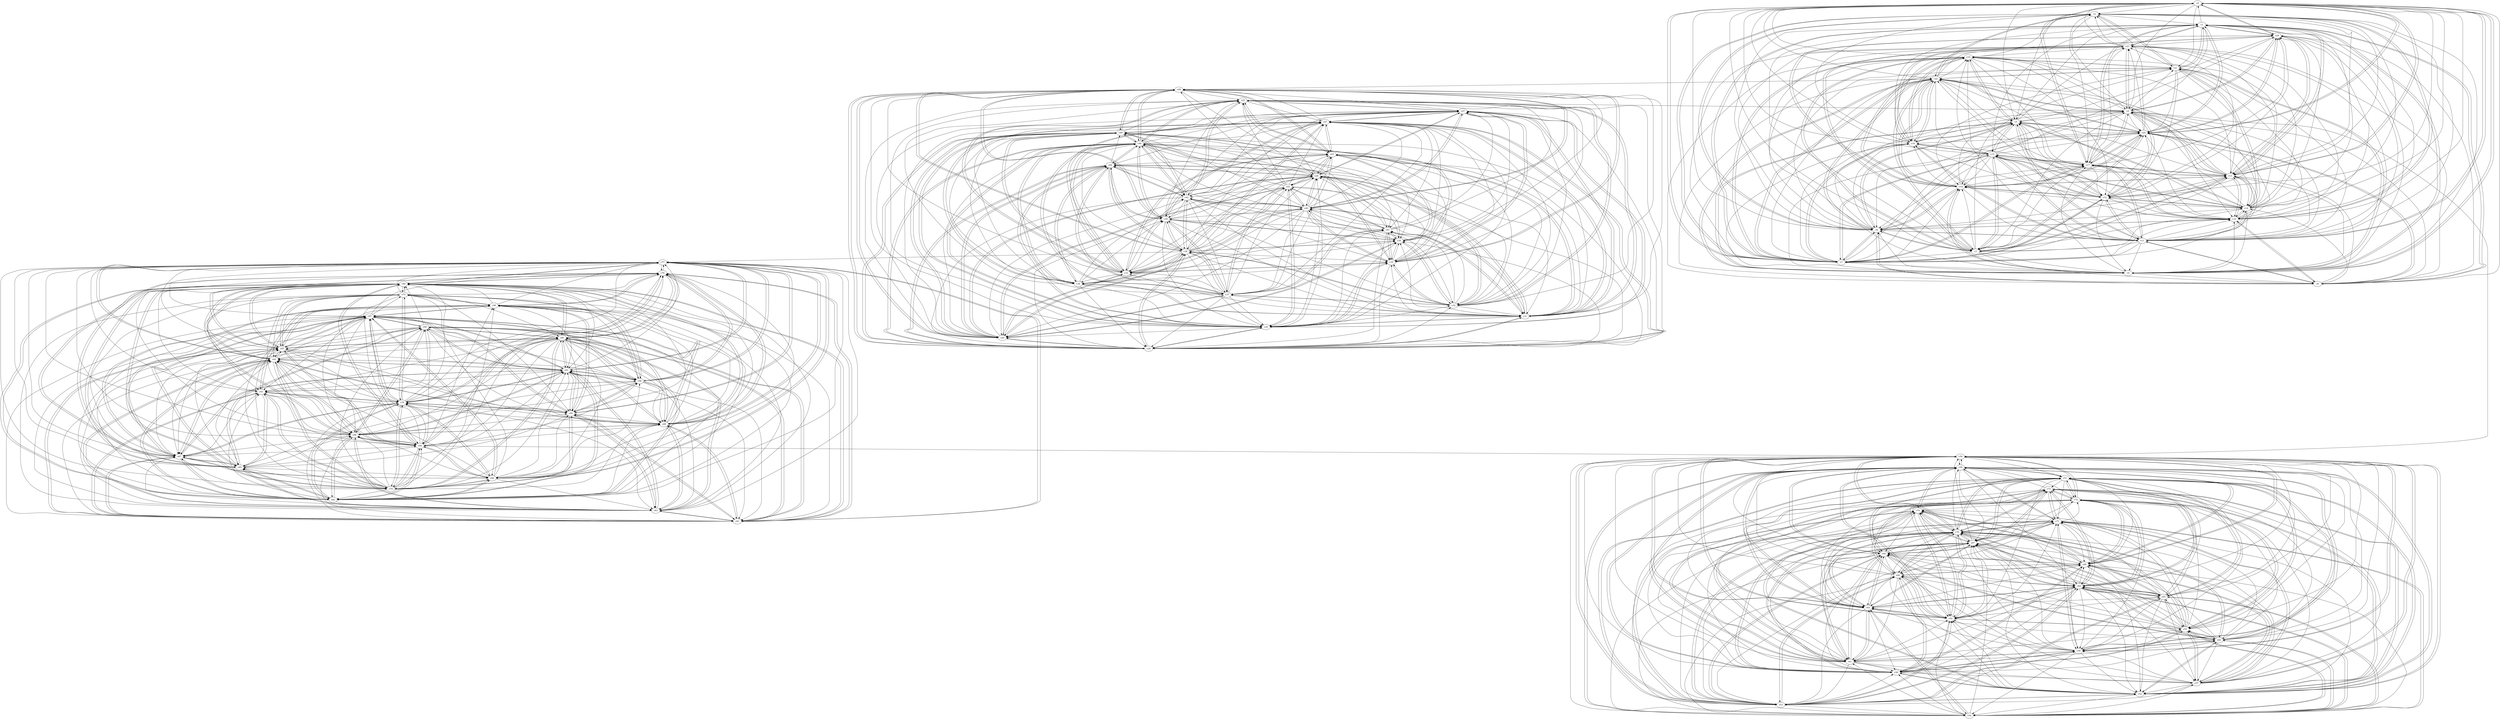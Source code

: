 digraph test143 {
    v0 [name="v0", player=0, priority=37];
    v1 [name="v1", player=1, priority=48];
    v2 [name="v2", player=0, priority=10];
    v3 [name="v3", player=0, priority=27];
    v4 [name="v4", player=0, priority=35];
    v5 [name="v5", player=1, priority=13];
    v6 [name="v6", player=1, priority=1];
    v7 [name="v7", player=0, priority=23];
    v8 [name="v8", player=0, priority=2];
    v9 [name="v9", player=0, priority=41];
    v10 [name="v10", player=0, priority=3];
    v11 [name="v11", player=0, priority=13];
    v12 [name="v12", player=0, priority=9];
    v13 [name="v13", player=1, priority=40];
    v14 [name="v14", player=0, priority=3];
    v15 [name="v15", player=0, priority=12];
    v16 [name="v16", player=0, priority=7];
    v17 [name="v17", player=0, priority=10];
    v18 [name="v18", player=1, priority=7];
    v19 [name="v19", player=1, priority=18];
    v20 [name="v20", player=1, priority=47];
    v21 [name="v21", player=1, priority=37];
    v22 [name="v22", player=1, priority=40];
    v23 [name="v23", player=1, priority=37];
    v24 [name="v24", player=1, priority=23];
    v25 [name="v25", player=1, priority=28];
    v26 [name="v26", player=1, priority=11];
    v27 [name="v27", player=1, priority=18];
    v28 [name="v28", player=1, priority=3];
    v29 [name="v29", player=0, priority=50];
    v30 [name="v30", player=1, priority=30];
    v31 [name="v31", player=0, priority=46];
    v32 [name="v32", player=1, priority=32];
    v33 [name="v33", player=0, priority=22];
    v34 [name="v34", player=0, priority=23];
    v35 [name="v35", player=0, priority=27];
    v36 [name="v36", player=0, priority=25];
    v37 [name="v37", player=1, priority=9];
    v38 [name="v38", player=1, priority=4];
    v39 [name="v39", player=1, priority=4];
    v40 [name="v40", player=1, priority=17];
    v41 [name="v41", player=0, priority=12];
    v42 [name="v42", player=1, priority=1];
    v43 [name="v43", player=0, priority=31];
    v44 [name="v44", player=1, priority=45];
    v45 [name="v45", player=1, priority=32];
    v46 [name="v46", player=1, priority=25];
    v47 [name="v47", player=1, priority=29];
    v48 [name="v48", player=0, priority=11];
    v49 [name="v49", player=1, priority=26];
    v50 [name="v50", player=1, priority=50];
    v51 [name="v51", player=1, priority=13];
    v52 [name="v52", player=1, priority=39];
    v53 [name="v53", player=0, priority=5];
    v54 [name="v54", player=1, priority=8];
    v55 [name="v55", player=1, priority=45];
    v56 [name="v56", player=1, priority=19];
    v57 [name="v57", player=1, priority=15];
    v58 [name="v58", player=1, priority=0];
    v59 [name="v59", player=1, priority=0];
    v60 [name="v60", player=0, priority=21];
    v61 [name="v61", player=1, priority=46];
    v62 [name="v62", player=1, priority=33];
    v63 [name="v63", player=0, priority=23];
    v64 [name="v64", player=0, priority=41];
    v65 [name="v65", player=1, priority=50];
    v66 [name="v66", player=0, priority=50];
    v67 [name="v67", player=0, priority=23];
    v68 [name="v68", player=1, priority=46];
    v69 [name="v69", player=1, priority=26];
    v70 [name="v70", player=1, priority=47];
    v71 [name="v71", player=0, priority=32];
    v72 [name="v72", player=1, priority=41];
    v73 [name="v73", player=1, priority=39];
    v74 [name="v74", player=0, priority=10];
    v75 [name="v75", player=0, priority=3];
    v76 [name="v76", player=1, priority=37];
    v77 [name="v77", player=0, priority=25];
    v78 [name="v78", player=1, priority=24];
    v79 [name="v79", player=1, priority=45];
    v80 [name="v80", player=1, priority=2];
    v81 [name="v81", player=0, priority=37];
    v82 [name="v82", player=1, priority=42];
    v83 [name="v83", player=0, priority=26];
    v84 [name="v84", player=0, priority=3];
    v85 [name="v85", player=1, priority=33];
    v86 [name="v86", player=1, priority=23];
    v87 [name="v87", player=1, priority=8];
    v88 [name="v88", player=1, priority=22];
    v89 [name="v89", player=0, priority=27];
    v90 [name="v90", player=0, priority=40];
    v91 [name="v91", player=0, priority=22];
    v92 [name="v92", player=1, priority=35];
    v93 [name="v93", player=1, priority=16];
    v94 [name="v94", player=0, priority=6];
    v95 [name="v95", player=0, priority=18];
    v96 [name="v96", player=1, priority=9];
    v97 [name="v97", player=1, priority=8];
    v98 [name="v98", player=1, priority=3];
    v99 [name="v99", player=1, priority=38];
    v97 -> v81;
    v70 -> v64;
    v89 -> v77;
    v48 -> v45;
    v0 -> v5;
    v19 -> v18;
    v11 -> v14;
    v63 -> v61;
    v33 -> v38;
    v52 -> v51;
    v3 -> v15;
    v14 -> v24;
    v93 -> v88;
    v85 -> v84;
    v36 -> v48;
    v7 -> v21;
    v77 -> v85;
    v80 -> v90;
    v22 -> v5;
    v14 -> v1;
    v74 -> v52;
    v25 -> v47;
    v45 -> v25;
    v51 -> v68;
    v96 -> v76;
    v47 -> v34;
    v18 -> v7;
    v99 -> v81;
    v70 -> v54;
    v48 -> v35;
    v40 -> v31;
    v77 -> v98;
    v10 -> v8;
    v62 -> v55;
    v73 -> v64;
    v44 -> v37;
    v43 -> v41;
    v22 -> v18;
    v95 -> v88;
    v74 -> v65;
    v66 -> v61;
    v36 -> v38;
    v55 -> v51;
    v96 -> v89;
    v99 -> v94;
    v50 -> v58;
    v69 -> v71;
    v61 -> v67;
    v40 -> v44;
    v39 -> v48;
    v10 -> v21;
    v91 -> v95;
    v54 -> v64;
    v84 -> v92;
    v87 -> v97;
    v28 -> v47;
    v88 -> v98;
    v48 -> v25;
    v50 -> v71;
    v80 -> v93;
    v22 -> v8;
    v35 -> v27;
    v95 -> v78;
    v65 -> v55;
    v17 -> v15;
    v36 -> v28;
    v58 -> v52;
    v29 -> v25;
    v42 -> v44;
    v69 -> v61;
    v61 -> v57;
    v39 -> v38;
    v31 -> v34;
    v2 -> v7;
    v83 -> v81;
    v13 -> v22;
    v32 -> v35;
    v64 -> v67;
    v84 -> v82;
    v35 -> v40;
    v76 -> v77;
    v9 -> v24;
    v79 -> v88;
    v30 -> v46;
    v50 -> v61;
    v90 -> v97;
    v82 -> v93;
    v31 -> v47;
    v75 -> v90;
    v1 -> v24;
    v17 -> v5;
    v9 -> v1;
    v68 -> v50;
    v47 -> v27;
    v69 -> v51;
    v32 -> v25;
    v72 -> v61;
    v64 -> v57;
    v16 -> v17;
    v56 -> v53;
    v35 -> v30;
    v87 -> v77;
    v5 -> v7;
    v46 -> v45;
    v38 -> v41;
    v27 -> v31;
    v79 -> v78;
    v98 -> v91;
    v50 -> v51;
    v63 -> v70;
    v90 -> v87;
    v82 -> v83;
    v60 -> v64;
    v39 -> v41;
    v12 -> v24;
    v52 -> v60;
    v4 -> v20;
    v75 -> v80;
    v72 -> v74;
    v85 -> v93;
    v64 -> v70;
    v49 -> v27;
    v26 -> v43;
    v89 -> v99;
    v27 -> v44;
    v20 -> v5;
    v79 -> v91;
    v30 -> v49;
    v23 -> v10;
    v82 -> v96;
    v52 -> v73;
    v72 -> v51;
    v46 -> v35;
    v68 -> v53;
    v0 -> v4;
    v19 -> v17;
    v11 -> v13;
    v98 -> v81;
    v30 -> v26;
    v20 -> v18;
    v60 -> v54;
    v12 -> v14;
    v52 -> v50;
    v44 -> v46;
    v1 -> v4;
    v53 -> v51;
    v45 -> v47;
    v85 -> v83;
    v64 -> v60;
    v37 -> v43;
    v15 -> v24;
    v7 -> v20;
    v86 -> v84;
    v59 -> v67;
    v78 -> v80;
    v97 -> v93;
    v8 -> v21;
    v0 -> v17;
    v23 -> v0;
    v60 -> v67;
    v25 -> v46;
    v46 -> v25;
    v70 -> v53;
    v49 -> v30;
    v55 -> v73;
    v26 -> v46;
    v19 -> v7;
    v11 -> v3;
    v71 -> v54;
    v63 -> v50;
    v77 -> v97;
    v41 -> v31;
    v12 -> v4;
    v44 -> v36;
    v22 -> v17;
    v34 -> v28;
    v45 -> v37;
    v37 -> v33;
    v15 -> v14;
    v7 -> v10;
    v67 -> v61;
    v18 -> v19;
    v70 -> v66;
    v89 -> v79;
    v8 -> v11;
    v0 -> v7;
    v40 -> v43;
    v92 -> v90;
    v62 -> v67;
    v81 -> v80;
    v33 -> v40;
    v44 -> v49;
    v85 -> v86;
    v28 -> v46;
    v7 -> v23;
    v88 -> v97;
    v58 -> v74;
    v80 -> v92;
    v44 -> v26;
    v22 -> v7;
    v81 -> v93;
    v14 -> v3;
    v66 -> v50;
    v51 -> v70;
    v36 -> v27;
    v7 -> v0;
    v47 -> v36;
    v67 -> v51;
    v18 -> v9;
    v99 -> v83;
    v70 -> v56;
    v21 -> v20;
    v40 -> v33;
    v3 -> v7;
    v22 -> v20;
    v14 -> v16;
    v95 -> v90;
    v36 -> v40;
    v9 -> v23;
    v96 -> v91;
    v28 -> v36;
    v47 -> v49;
    v58 -> v64;
    v29 -> v37;
    v61 -> v69;
    v80 -> v82;
    v31 -> v46;
    v91 -> v97;
    v62 -> v70;
    v54 -> v66;
    v51 -> v60;
    v84 -> v94;
    v28 -> v49;
    v69 -> v50;
    v48 -> v27;
    v24 -> v20;
    v43 -> v33;
    v95 -> v80;
    v65 -> v57;
    v57 -> v53;
    v36 -> v30;
    v9 -> v13;
    v47 -> v39;
    v88 -> v77;
    v98 -> v90;
    v69 -> v63;
    v42 -> v46;
    v21 -> v23;
    v61 -> v59;
    v10 -> v13;
    v91 -> v87;
    v94 -> v92;
    v13 -> v24;
    v32 -> v37;
    v72 -> v73;
    v43 -> v46;
    v5 -> v19;
    v65 -> v70;
    v57 -> v66;
    v6 -> v20;
    v79 -> v90;
    v30 -> v48;
    v50 -> v63;
    v82 -> v95;
    v13 -> v1;
    v72 -> v50;
    v24 -> v10;
    v75 -> v92;
    v46 -> v34;
    v17 -> v7;
    v98 -> v80;
    v90 -> v76;
    v69 -> v53;
    v42 -> v36;
    v20 -> v17;
    v39 -> v30;
    v12 -> v13;
    v31 -> v26;
    v91 -> v77;
    v1 -> v3;
    v13 -> v14;
    v72 -> v63;
    v24 -> v23;
    v64 -> v59;
    v16 -> v19;
    v35 -> v32;
    v5 -> v9;
    v46 -> v47;
    v86 -> v83;
    v78 -> v79;
    v57 -> v56;
    v9 -> v16;
    v89 -> v88;
    v68 -> v65;
    v79 -> v80;
    v98 -> v93;
    v30 -> v38;
    v42 -> v49;
    v82 -> v85;
    v52 -> v62;
    v4 -> v22;
    v24 -> v0;
    v85 -> v95;
    v64 -> v72;
    v56 -> v68;
    v49 -> v29;
    v26 -> v45;
    v78 -> v92;
    v71 -> v53;
    v12 -> v3;
    v23 -> v12;
    v13 -> v4;
    v72 -> v53;
    v37 -> v32;
    v16 -> v9;
    v46 -> v37;
    v97 -> v82;
    v70 -> v65;
    v49 -> v42;
    v89 -> v78;
    v8 -> v10;
    v11 -> v15;
    v30 -> v28;
    v71 -> v66;
    v90 -> v79;
    v63 -> v62;
    v82 -> v75;
    v41 -> v43;
    v60 -> v56;
    v33 -> v39;
    v12 -> v16;
    v4 -> v12;
    v1 -> v6;
    v66 -> v72;
    v55 -> v62;
    v7 -> v22;
    v67 -> v73;
    v78 -> v82;
    v89 -> v91;
    v90 -> v56;
    v29 -> v46;
    v8 -> v23;
    v23 -> v2;
    v81 -> v92;
    v45 -> v26;
    v51 -> v69;
    v15 -> v3;
    v85 -> v98;
    v70 -> v55;
    v48 -> v36;
    v11 -> v5;
    v92 -> v79;
    v33 -> v29;
    v3 -> v6;
    v22 -> v19;
    v14 -> v15;
    v34 -> v30;
    v93 -> v79;
    v66 -> v62;
    v15 -> v16;
    v7 -> v12;
    v47 -> v48;
    v26 -> v25;
    v67 -> v63;
    v88 -> v86;
    v77 -> v76;
    v29 -> v36;
    v48 -> v49;
    v0 -> v9;
    v40 -> v45;
    v80 -> v81;
    v10 -> v22;
    v54 -> v65;
    v33 -> v42;
    v3 -> v19;
    v87 -> v98;
    v76 -> v88;
    v55 -> v65;
    v28 -> v48;
    v88 -> v99;
    v48 -> v26;
    v77 -> v89;
    v29 -> v49;
    v80 -> v94;
    v73 -> v55;
    v44 -> v28;
    v22 -> v9;
    v14 -> v5;
    v66 -> v52;
    v51 -> v72;
    v36 -> v29;
    v7 -> v2;
    v47 -> v38;
    v88 -> v76;
    v18 -> v11;
    v99 -> v85;
    v29 -> v26;
    v69 -> v62;
    v48 -> v39;
    v21 -> v22;
    v40 -> v35;
    v92 -> v82;
    v2 -> v8;
    v54 -> v55;
    v25 -> v28;
    v32 -> v36;
    v3 -> v9;
    v84 -> v83;
    v35 -> v41;
    v95 -> v92;
    v65 -> v69;
    v36 -> v42;
    v96 -> v93;
    v28 -> v38;
    v68 -> v74;
    v99 -> v98;
    v6 -> v19;
    v58 -> v66;
    v77 -> v79;
    v50 -> v62;
    v61 -> v71;
    v80 -> v84;
    v31 -> v48;
    v91 -> v99;
    v2 -> v21;
    v54 -> v68;
    v84 -> v96;
    v47 -> v28;
    v21 -> v12;
    v10 -> v2;
    v91 -> v76;
    v94 -> v81;
    v73 -> v58;
    v32 -> v26;
    v16 -> v18;
    v87 -> v78;
    v5 -> v8;
    v65 -> v59;
    v57 -> v55;
    v36 -> v32;
    v58 -> v56;
    v98 -> v92;
    v50 -> v52;
    v90 -> v88;
    v31 -> v38;
    v91 -> v89;
    v2 -> v11;
    v83 -> v85;
    v1 -> v15;
    v53 -> v62;
    v32 -> v39;
    v64 -> v71;
    v87 -> v91;
    v65 -> v72;
    v57 -> v68;
    v42 -> v25;
    v21 -> v2;
    v79 -> v92;
    v52 -> v74;
    v13 -> v3;
    v72 -> v52;
    v43 -> v25;
    v16 -> v8;
    v75 -> v94;
    v38 -> v32;
    v9 -> v5;
    v49 -> v41;
    v98 -> v82;
    v30 -> v27;
    v90 -> v78;
    v61 -> v51;
    v60 -> v55;
    v12 -> v15;
    v31 -> v28;
    v4 -> v11;
    v83 -> v75;
    v34 -> v39;
    v13 -> v16;
    v53 -> v52;
    v45 -> v48;
    v64 -> v61;
    v37 -> v44;
    v56 -> v57;
    v5 -> v11;
    v46 -> v49;
    v38 -> v45;
    v78 -> v81;
    v97 -> v94;
    v8 -> v22;
    v27 -> v35;
    v0 -> v18;
    v79 -> v82;
    v90 -> v91;
    v63 -> v74;
    v23 -> v1;
    v82 -> v87;
    v60 -> v68;
    v4 -> v24;
    v53 -> v65;
    v85 -> v97;
    v56 -> v70;
    v49 -> v31;
    v55 -> v74;
    v86 -> v98;
    v63 -> v51;
    v42 -> v28;
    v12 -> v5;
    v23 -> v14;
    v93 -> v78;
    v45 -> v38;
    v64 -> v51;
    v46 -> v39;
    v59 -> v58;
    v38 -> v35;
    v97 -> v84;
    v70 -> v67;
    v27 -> v25;
    v0 -> v8;
    v19 -> v21;
    v11 -> v17;
    v92 -> v91;
    v71 -> v68;
    v63 -> v64;
    v33 -> v41;
    v52 -> v54;
    v4 -> v14;
    v85 -> v87;
    v37 -> v47;
    v55 -> v64;
    v59 -> v71;
    v78 -> v84;
    v77 -> v88;
    v29 -> v48;
    v0 -> v21;
    v23 -> v4;
    v51 -> v71;
    v15 -> v5;
    v7 -> v1;
    v70 -> v57;
    v8 -> v2;
    v40 -> v34;
    v11 -> v7;
    v63 -> v54;
    v41 -> v35;
    v73 -> v67;
    v25 -> v27;
    v3 -> v8;
    v22 -> v21;
    v14 -> v17;
    v74 -> v68;
    v93 -> v81;
    v66 -> v64;
    v15 -> v18;
    v55 -> v54;
    v59 -> v61;
    v99 -> v97;
    v36 -> v77;
    v29 -> v38;
    v40 -> v47;
    v80 -> v83;
    v25 -> v4;
    v62 -> v71;
    v54 -> v67;
    v3 -> v21;
    v76 -> v90;
    v55 -> v67;
    v48 -> v28;
    v77 -> v91;
    v50 -> v74;
    v41 -> v25;
    v44 -> v30;
    v14 -> v7;
    v95 -> v81;
    v36 -> v31;
    v7 -> v4;
    v88 -> v78;
    v99 -> v87;
    v6 -> v8;
    v58 -> v55;
    v29 -> v28;
    v69 -> v64;
    v61 -> v60;
    v40 -> v37;
    v10 -> v14;
    v91 -> v88;
    v2 -> v10;
    v54 -> v57;
    v94 -> v93;
    v73 -> v70;
    v32 -> v38;
    v4 -> v56;
    v43 -> v47;
    v5 -> v20;
    v65 -> v71;
    v57 -> v67;
    v36 -> v44;
    v76 -> v80;
    v88 -> v91;
    v21 -> v1;
    v58 -> v68;
    v77 -> v81;
    v50 -> v64;
    v61 -> v73;
    v80 -> v86;
    v83 -> v97;
    v75 -> v93;
    v53 -> v74;
    v47 -> v30;
    v69 -> v54;
    v42 -> v37;
    v21 -> v14;
    v61 -> v50;
    v39 -> v31;
    v31 -> v27;
    v10 -> v4;
    v91 -> v78;
    v94 -> v83;
    v72 -> v64;
    v43 -> v37;
    v16 -> v20;
    v84 -> v75;
    v35 -> v33;
    v46 -> v48;
    v9 -> v17;
    v28 -> v30;
    v68 -> v66;
    v27 -> v34;
    v6 -> v11;
    v98 -> v94;
    v50 -> v54;
    v82 -> v86;
    v61 -> v63;
    v39 -> v44;
    v31 -> v40;
    v4 -> v23;
    v24 -> v1;
    v83 -> v87;
    v94 -> v96;
    v1 -> v17;
    v53 -> v64;
    v64 -> v73;
    v56 -> v69;
    v5 -> v23;
    v78 -> v93;
    v27 -> v47;
    v20 -> v8;
    v13 -> v5;
    v75 -> v96;
    v46 -> v38;
    v65 -> v51;
    v17 -> v11;
    v68 -> v56;
    v6 -> v1;
    v19 -> v20;
    v98 -> v84;
    v30 -> v29;
    v42 -> v40;
    v60 -> v57;
    v52 -> v53;
    v31 -> v30;
    v4 -> v13;
    v83 -> v77;
    v1 -> v7;
    v53 -> v54;
    v72 -> v67;
    v64 -> v63;
    v37 -> v46;
    v56 -> v59;
    v67 -> v74;
    v86 -> v87;
    v78 -> v83;
    v97 -> v96;
    v0 -> v20;
    v79 -> v84;
    v23 -> v3;
    v60 -> v70;
    v24 -> v4;
    v1 -> v20;
    v85 -> v99;
    v46 -> v28;
    v49 -> v33;
    v8 -> v1;
    v19 -> v10;
    v11 -> v6;
    v71 -> v57;
    v63 -> v53;
    v20 -> v11;
    v12 -> v7;
    v44 -> v39;
    v34 -> v31;
    v74 -> v67;
    v85 -> v76;
    v64 -> v53;
    v37 -> v36;
    v15 -> v17;
    v67 -> v64;
    v86 -> v77;
    v18 -> v22;
    v59 -> v60;
    v97 -> v86;
    v8 -> v14;
    v0 -> v10;
    v11 -> v19;
    v30 -> v32;
    v71 -> v70;
    v63 -> v66;
    v81 -> v83;
    v52 -> v56;
    v4 -> v16;
    v3 -> v20;
    v34 -> v44;
    v37 -> v49;
    v55 -> v66;
    v19 -> v0;
    v77 -> v90;
    v80 -> v95;
    v44 -> v29;
    v81 -> v96;
    v66 -> v53;
    v45 -> v30;
    v37 -> v26;
    v51 -> v73;
    v15 -> v7;
    v18 -> v12;
    v59 -> v50;
    v99 -> v86;
    v70 -> v59;
    v8 -> v4;
    v48 -> v40;
    v11 -> v9;
    v92 -> v83;
    v63 -> v56;
    v41 -> v37;
    v73 -> v69;
    v44 -> v42;
    v51 -> v50;
    v22 -> v23;
    v14 -> v19;
    v74 -> v70;
    v36 -> v43;
    v55 -> v56;
    v28 -> v39;
    v7 -> v16;
    v59 -> v63;
    v58 -> v67;
    v61 -> v72;
    v40 -> v49;
    v2 -> v22;
    v62 -> v73;
    v81 -> v86;
    v25 -> v42;
    v51 -> v63;
    v3 -> v23;
    v84 -> v97;
    v47 -> v29;
    v18 -> v2;
    v21 -> v13;
    v40 -> v26;
    v77 -> v93;
    v10 -> v3;
    v62 -> v50;
    v80 -> v98;
    v3 -> v0;
    v14 -> v9;
    v87 -> v79;
    v66 -> v56;
    v17 -> v20;
    v36 -> v33;
    v28 -> v29;
    v47 -> v42;
    v6 -> v10;
    v58 -> v57;
    v69 -> v66;
    v61 -> v62;
    v83 -> v86;
    v62 -> v63;
    v73 -> v72;
    v32 -> v40;
    v51 -> v53;
    v84 -> v87;
    v95 -> v96;
    v87 -> v92;
    v6 -> v23;
    v79 -> v93;
    v58 -> v70;
    v82 -> v98;
    v24 -> v13;
    v43 -> v26;
    v75 -> v95;
    v17 -> v10;
    v9 -> v6;
    v47 -> v32;
    v6 -> v0;
    v98 -> v83;
    v42 -> v39;
    v21 -> v16;
    v61 -> v52;
    v10 -> v6;
    v91 -> v80;
    v94 -> v85;
    v13 -> v17;
    v72 -> v66;
    v64 -> v62;
    v84 -> v77;
    v16 -> v22;
    v87 -> v82;
    v5 -> v12;
    v65 -> v63;
    v17 -> v23;
    v57 -> v59;
    v97 -> v95;
    v6 -> v13;
    v50 -> v56;
    v90 -> v92;
    v82 -> v88;
    v60 -> v69;
    v39 -> v46;
    v91 -> v93;
    v83 -> v89;
    v53 -> v66;
    v46 -> v27;
    v17 -> v0;
    v86 -> v99;
    v57 -> v72;
    v20 -> v10;
    v79 -> v96;
    v94 -> v75;
    v13 -> v7;
    v72 -> v56;
    v24 -> v16;
    v64 -> v52;
    v16 -> v12;
    v46 -> v40;
    v65 -> v53;
    v38 -> v36;
    v97 -> v85;
    v89 -> v81;
    v68 -> v58;
    v27 -> v26;
    v11 -> v18;
    v98 -> v86;
    v30 -> v31;
    v71 -> v69;
    v90 -> v82;
    v82 -> v78;
    v20 -> v23;
    v60 -> v59;
    v1 -> v9;
    v53 -> v56;
    v64 -> v65;
    v86 -> v89;
    v59 -> v72;
    v89 -> v94;
    v27 -> v39;
    v0 -> v22;
    v20 -> v0;
    v30 -> v44;
    v82 -> v91;
    v81 -> v95;
    v52 -> v68;
    v46 -> v30;
    v38 -> v26;
    v97 -> v75;
    v70 -> v58;
    v49 -> v35;
    v8 -> v3;
    v19 -> v12;
    v78 -> v98;
    v11 -> v8;
    v71 -> v59;
    v12 -> v9;
    v4 -> v5;
    v23 -> v18;
    v74 -> v69;
    v56 -> v51;
    v15 -> v19;
    v7 -> v15;
    v67 -> v66;
    v18 -> v24;
    v59 -> v62;
    v78 -> v75;
    v70 -> v71;
    v8 -> v16;
    v0 -> v12;
    v40 -> v48;
    v11 -> v21;
    v92 -> v95;
    v63 -> v68;
    v33 -> v45;
    v52 -> v58;
    v51 -> v62;
    v3 -> v22;
    v18 -> v1;
    v49 -> v25;
    v48 -> v29;
    v19 -> v2;
    v77 -> v92;
    v41 -> v26;
    v44 -> v31;
    v81 -> v98;
    v45 -> v32;
    v37 -> v28;
    v15 -> v9;
    v96 -> v83;
    v47 -> v41;
    v67 -> v56;
    v59 -> v52;
    v99 -> v88;
    v70 -> v61;
    v0 -> v2;
    v40 -> v38;
    v92 -> v85;
    v54 -> v58;
    v33 -> v35;
    v73 -> v71;
    v25 -> v31;
    v51 -> v52;
    v43 -> v48;
    v14 -> v21;
    v66 -> v68;
    v76 -> v81;
    v55 -> v58;
    v88 -> v92;
    v58 -> v69;
    v77 -> v82;
    v50 -> v65;
    v29 -> v42;
    v80 -> v87;
    v22 -> v2;
    v54 -> v71;
    v51 -> v65;
    v47 -> v31;
    v18 -> v4;
    v70 -> v51;
    v76 -> v94;
    v48 -> v32;
    v10 -> v5;
    v2 -> v1;
    v73 -> v61;
    v43 -> v38;
    v87 -> v81;
    v66 -> v58;
    v36 -> v35;
    v96 -> v86;
    v28 -> v31;
    v99 -> v91;
    v58 -> v59;
    v98 -> v95;
    v50 -> v55;
    v69 -> v68;
    v80 -> v77;
    v39 -> v45;
    v31 -> v41;
    v91 -> v92;
    v83 -> v88;
    v62 -> v65;
    v54 -> v61;
    v94 -> v97;
    v51 -> v55;
    v84 -> v89;
    v35 -> v47;
    v95 -> v98;
    v57 -> v71;
    v76 -> v84;
    v28 -> v44;
    v79 -> v95;
    v50 -> v68;
    v16 -> v11;
    v95 -> v75;
    v5 -> v1;
    v65 -> v52;
    v17 -> v12;
    v9 -> v8;
    v68 -> v57;
    v98 -> v85;
    v20 -> v22;
    v91 -> v82;
    v2 -> v4;
    v13 -> v19;
    v72 -> v68;
    v84 -> v79;
    v16 -> v24;
    v87 -> v84;
    v5 -> v14;
    v86 -> v88;
    v38 -> v48;
    v9 -> v21;
    v68 -> v70;
    v79 -> v85;
    v30 -> v43;
    v90 -> v94;
    v82 -> v90;
    v60 -> v71;
    v52 -> v67;
    v24 -> v5;
    v83 -> v91;
    v75 -> v87;
    v1 -> v21;
    v17 -> v2;
    v78 -> v97;
    v98 -> v75;
    v42 -> v31;
    v79 -> v98;
    v39 -> v25;
    v94 -> v77;
    v72 -> v58;
    v24 -> v18;
    v64 -> v54;
    v56 -> v50;
    v26 -> v27;
    v46 -> v42;
    v97 -> v87;
    v89 -> v83;
    v27 -> v28;
    v0 -> v11;
    v98 -> v88;
    v90 -> v84;
    v63 -> v67;
    v82 -> v80;
    v4 -> v17;
    v75 -> v77;
    v53 -> v58;
    v93 -> v94;
    v85 -> v90;
    v56 -> v63;
    v26 -> v40;
    v86 -> v91;
    v78 -> v87;
    v89 -> v96;
    v0 -> v24;
    v20 -> v2;
    v45 -> v31;
    v15 -> v8;
    v18 -> v13;
    v59 -> v51;
    v70 -> v60;
    v8 -> v5;
    v11 -> v10;
    v41 -> v38;
    v60 -> v51;
    v33 -> v34;
    v12 -> v11;
    v14 -> v20;
    v34 -> v35;
    v74 -> v71;
    v45 -> v44;
    v55 -> v57;
    v96 -> v95;
    v7 -> v17;
    v67 -> v68;
    v78 -> v77;
    v70 -> v73;
    v8 -> v18;
    v11 -> v23;
    v92 -> v97;
    v62 -> v74;
    v81 -> v87;
    v33 -> v47;
    v51 -> v64;
    v70 -> v50;
    v55 -> v70;
    v40 -> v27;
    v11 -> v0;
    v77 -> v94;
    v80 -> v99;
    v41 -> v28;
    v14 -> v10;
    v34 -> v25;
    v74 -> v61;
    v37 -> v30;
    v36 -> v34;
    v15 -> v11;
    v88 -> v81;
    v67 -> v58;
    v59 -> v54;
    v99 -> v90;
    v70 -> v63;
    v69 -> v67;
    v80 -> v76;
    v92 -> v87;
    v10 -> v17;
    v2 -> v13;
    v62 -> v64;
    v81 -> v77;
    v54 -> v60;
    v25 -> v33;
    v32 -> v41;
    v35 -> v46;
    v95 -> v97;
    v87 -> v93;
    v66 -> v70;
    v65 -> v74;
    v36 -> v47;
    v55 -> v60;
    v28 -> v43;
    v96 -> v98;
    v6 -> v24;
    v77 -> v84;
    v50 -> v67;
    v29 -> v44;
    v80 -> v89;
    v73 -> v50;
    v22 -> v4;
    v14 -> v0;
    v51 -> v67;
    v96 -> v75;
    v47 -> v33;
    v99 -> v80;
    v76 -> v96;
    v61 -> v53;
    v40 -> v30;
    v92 -> v77;
    v91 -> v81;
    v54 -> v50;
    v94 -> v86;
    v32 -> v31;
    v3 -> v4;
    v43 -> v40;
    v84 -> v78;
    v95 -> v87;
    v65 -> v64;
    v17 -> v24;
    v68 -> v69;
    v6 -> v14;
    v90 -> v93;
    v69 -> v70;
    v80 -> v79;
    v39 -> v47;
    v91 -> v94;
    v75 -> v86;
    v54 -> v63;
    v53 -> v67;
    v84 -> v91;
    v56 -> v72;
    v17 -> v1;
    v35 -> v49;
    v87 -> v96;
    v57 -> v73;
    v76 -> v86;
    v94 -> v76;
    v13 -> v8;
    v43 -> v30;
    v16 -> v13;
    v35 -> v26;
    v46 -> v41;
    v65 -> v54;
    v9 -> v10;
    v49 -> v46;
    v68 -> v59;
    v98 -> v87;
    v69 -> v60;
    v61 -> v56;
    v20 -> v24;
    v39 -> v37;
    v12 -> v20;
    v31 -> v33;
    v83 -> v80;
    v75 -> v76;
    v94 -> v89;
    v1 -> v10;
    v56 -> v62;
    v86 -> v90;
    v65 -> v67;
    v97 -> v99;
    v68 -> v72;
    v27 -> v40;
    v20 -> v1;
    v90 -> v96;
    v82 -> v92;
    v60 -> v73;
    v75 -> v89;
    v1 -> v23;
    v53 -> v70;
    v38 -> v27;
    v17 -> v4;
    v97 -> v76;
    v9 -> v0;
    v78 -> v99;
    v98 -> v77;
    v60 -> v50;
    v12 -> v10;
    v4 -> v6;
    v23 -> v19;
    v1 -> v0;
    v13 -> v11;
    v72 -> v60;
    v45 -> v43;
    v37 -> v39;
    v56 -> v52;
    v15 -> v20;
    v26 -> v29;
    v46 -> v44;
    v78 -> v76;
    v97 -> v89;
    v70 -> v72;
    v89 -> v85;
    v8 -> v17;
    v27 -> v30;
    v0 -> v13;
    v30 -> v35;
    v71 -> v73;
    v90 -> v86;
    v63 -> v69;
    v60 -> v63;
    v33 -> v46;
    v4 -> v19;
    v1 -> v13;
    v34 -> v47;
    v93 -> v96;
    v56 -> v65;
    v49 -> v26;
    v55 -> v69;
    v19 -> v3;
    v78 -> v89;
    v71 -> v50;
    v41 -> v27;
    v44 -> v32;
    v81 -> v99;
    v52 -> v72;
    v45 -> v33;
    v37 -> v29;
    v15 -> v10;
    v18 -> v15;
    v97 -> v79;
    v70 -> v62;
    v8 -> v7;
    v40 -> v39;
    v19 -> v16;
    v11 -> v12;
    v92 -> v86;
    v30 -> v25;
    v71 -> v63;
    v41 -> v40;
    v81 -> v76;
    v25 -> v32;
    v3 -> v13;
    v14 -> v22;
    v34 -> v37;
    v93 -> v86;
    v85 -> v82;
    v36 -> v46;
    v55 -> v59;
    v96 -> v97;
    v7 -> v19;
    v26 -> v32;
    v67 -> v70;
    v59 -> v66;
    v29 -> v43;
    v80 -> v88;
    v22 -> v3;
    v81 -> v89;
    v33 -> v49;
    v74 -> v50;
    v25 -> v45;
    v15 -> v0;
    v18 -> v5;
    v70 -> v52;
    v76 -> v95;
    v55 -> v72;
    v40 -> v29;
    v62 -> v53;
    v41 -> v30;
    v33 -> v26;
    v73 -> v62;
    v22 -> v16;
    v14 -> v12;
    v15 -> v13;
    v28 -> v32;
    v96 -> v87;
    v7 -> v9;
    v47 -> v45;
    v88 -> v83;
    v59 -> v56;
    v99 -> v92;
    v58 -> v60;
    v29 -> v33;
    v48 -> v46;
    v40 -> v42;
    v80 -> v78;
    v92 -> v89;
    v62 -> v66;
    v54 -> v62;
    v25 -> v35;
    v3 -> v16;
    v84 -> v90;
    v35 -> v48;
    v95 -> v99;
    v76 -> v85;
    v28 -> v45;
    v88 -> v96;
    v50 -> v69;
    v80 -> v91;
    v73 -> v52;
    v43 -> v29;
    v22 -> v6;
    v75 -> v98;
    v14 -> v2;
    v95 -> v76;
    v74 -> v53;
    v17 -> v13;
    v36 -> v26;
    v96 -> v77;
    v99 -> v82;
    v58 -> v50;
    v76 -> v98;
    v21 -> v19;
    v61 -> v55;
    v39 -> v36;
    v91 -> v83;
    v2 -> v5;
    v62 -> v56;
    v94 -> v88;
    v73 -> v65;
    v13 -> v20;
    v43 -> v42;
    v35 -> v38;
    v95 -> v89;
    v87 -> v85;
    v5 -> v15;
    v57 -> v62;
    v36 -> v39;
    v9 -> v22;
    v79 -> v86;
    v50 -> v59;
    v90 -> v95;
    v31 -> v45;
    v83 -> v92;
    v53 -> v69;
    v32 -> v46;
    v17 -> v3;
    v98 -> v76;
    v42 -> v32;
    v21 -> v9;
    v79 -> v99;
    v39 -> v26;
    v13 -> v10;
    v35 -> v28;
    v38 -> v39;
    v57 -> v52;
    v97 -> v88;
    v49 -> v48;
    v27 -> v29;
    v79 -> v76;
    v98 -> v89;
    v71 -> v72;
    v42 -> v45;
    v61 -> v58;
    v12 -> v22;
    v31 -> v35;
    v91 -> v86;
    v75 -> v78;
    v94 -> v91;
    v34 -> v46;
    v13 -> v23;
    v53 -> v59;
    v64 -> v68;
    v56 -> v64;
    v5 -> v18;
    v89 -> v97;
    v27 -> v42;
    v20 -> v3;
    v79 -> v89;
    v90 -> v98;
    v52 -> v71;
    v13 -> v0;
    v16 -> v5;
    v22 -> v48;
    v46 -> v33;
    v38 -> v29;
    v97 -> v78;
    v9 -> v2;
    v8 -> v6;
    v98 -> v79;
    v63 -> v58;
    v42 -> v35;
    v20 -> v16;
    v60 -> v52;
    v31 -> v25;
    v34 -> v36;
    v93 -> v85;
    v37 -> v41;
    v56 -> v54;
    v7 -> v18;
    v26 -> v31;
    v67 -> v69;
    v86 -> v82;
    v38 -> v42;
    v97 -> v91;
    v70 -> v74;
    v8 -> v19;
    v27 -> v32;
    v11 -> v24;
    v92 -> v98;
    v82 -> v84;
    v81 -> v88;
    v33 -> v48;
    v4 -> v21;
    v34 -> v49;
    v49 -> v28;
    v55 -> v71;
    v26 -> v44;
    v19 -> v5;
    v78 -> v91;
    v77 -> v95;
    v20 -> v6;
    v33 -> v25;
    v12 -> v2;
    v44 -> v34;
    v22 -> v15;
    v34 -> v26;
    v74 -> v62;
    v37 -> v31;
    v15 -> v12;
    v7 -> v8;
}